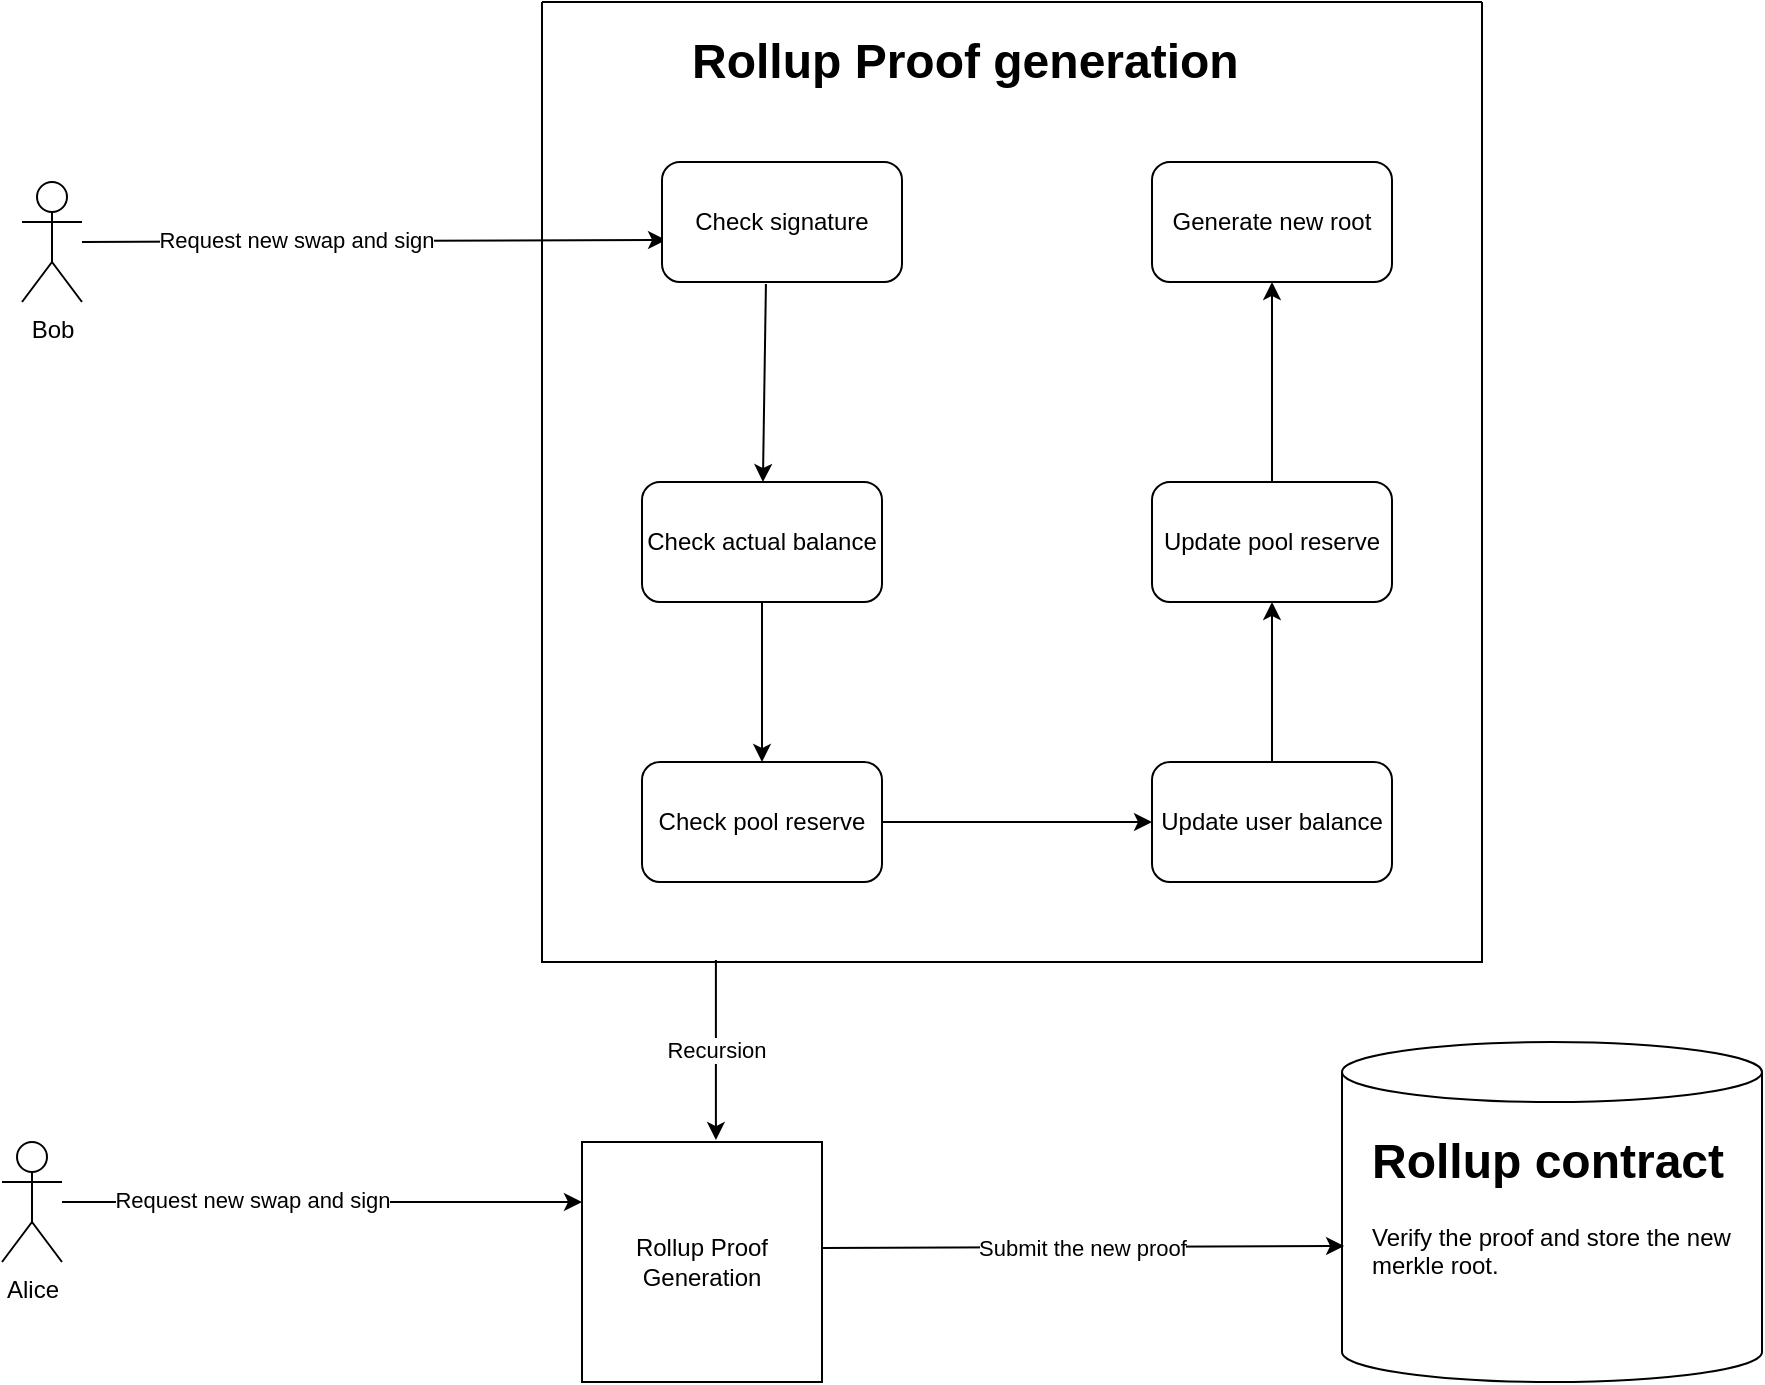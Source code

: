 <mxfile>
    <diagram id="9t62fphV6wk2fh-ekMFj" name="Page-1">
        <mxGraphModel dx="1709" dy="892" grid="1" gridSize="10" guides="1" tooltips="1" connect="1" arrows="1" fold="1" page="1" pageScale="1" pageWidth="1169" pageHeight="827" math="0" shadow="0">
            <root>
                <mxCell id="0"/>
                <mxCell id="1" parent="0"/>
                <mxCell id="35" value="" style="edgeStyle=none;html=1;entryX=0.017;entryY=0.65;entryDx=0;entryDy=0;entryPerimeter=0;" edge="1" parent="1" source="12" target="38">
                    <mxGeometry relative="1" as="geometry">
                        <mxPoint x="340" y="110" as="targetPoint"/>
                    </mxGeometry>
                </mxCell>
                <mxCell id="36" value="Request new swap and sign" style="edgeLabel;html=1;align=center;verticalAlign=middle;resizable=0;points=[];" vertex="1" connectable="0" parent="35">
                    <mxGeometry x="-0.27" y="1" relative="1" as="geometry">
                        <mxPoint as="offset"/>
                    </mxGeometry>
                </mxCell>
                <mxCell id="12" value="Bob" style="shape=umlActor;verticalLabelPosition=bottom;verticalAlign=top;html=1;outlineConnect=0;" parent="1" vertex="1">
                    <mxGeometry x="40" y="140" width="30" height="60" as="geometry"/>
                </mxCell>
                <mxCell id="52" value="" style="swimlane;startSize=0;" vertex="1" parent="1">
                    <mxGeometry x="300" y="50" width="470" height="480" as="geometry"/>
                </mxCell>
                <mxCell id="38" value="Check signature" style="rounded=1;whiteSpace=wrap;html=1;" vertex="1" parent="52">
                    <mxGeometry x="60" y="80" width="120" height="60" as="geometry"/>
                </mxCell>
                <mxCell id="39" value="Check actual balance" style="rounded=1;whiteSpace=wrap;html=1;" vertex="1" parent="52">
                    <mxGeometry x="50" y="240" width="120" height="60" as="geometry"/>
                </mxCell>
                <mxCell id="40" value="" style="endArrow=classic;html=1;exitX=0.433;exitY=1.017;exitDx=0;exitDy=0;exitPerimeter=0;" edge="1" parent="52" source="38" target="39">
                    <mxGeometry width="50" height="50" relative="1" as="geometry">
                        <mxPoint x="280" y="480" as="sourcePoint"/>
                        <mxPoint x="330" y="430" as="targetPoint"/>
                    </mxGeometry>
                </mxCell>
                <mxCell id="44" value="Check pool reserve" style="whiteSpace=wrap;html=1;fillColor=rgb(255, 255, 255);rounded=1;" vertex="1" parent="52">
                    <mxGeometry x="50" y="380" width="120" height="60" as="geometry"/>
                </mxCell>
                <mxCell id="45" value="" style="edgeStyle=none;html=1;" edge="1" parent="52" source="39" target="44">
                    <mxGeometry relative="1" as="geometry"/>
                </mxCell>
                <mxCell id="46" value="Update user balance" style="whiteSpace=wrap;html=1;fillColor=rgb(255, 255, 255);rounded=1;" vertex="1" parent="52">
                    <mxGeometry x="305" y="380" width="120" height="60" as="geometry"/>
                </mxCell>
                <mxCell id="47" value="" style="edgeStyle=none;html=1;" edge="1" parent="52" source="44" target="46">
                    <mxGeometry relative="1" as="geometry"/>
                </mxCell>
                <mxCell id="48" value="Update pool reserve" style="whiteSpace=wrap;html=1;fillColor=rgb(255, 255, 255);rounded=1;" vertex="1" parent="52">
                    <mxGeometry x="305" y="240" width="120" height="60" as="geometry"/>
                </mxCell>
                <mxCell id="49" value="" style="edgeStyle=none;html=1;" edge="1" parent="52" source="46" target="48">
                    <mxGeometry relative="1" as="geometry"/>
                </mxCell>
                <mxCell id="50" value="Generate new root" style="whiteSpace=wrap;html=1;fillColor=rgb(255, 255, 255);rounded=1;" vertex="1" parent="52">
                    <mxGeometry x="305" y="80" width="120" height="60" as="geometry"/>
                </mxCell>
                <mxCell id="51" value="" style="edgeStyle=none;html=1;" edge="1" parent="52" source="48" target="50">
                    <mxGeometry relative="1" as="geometry"/>
                </mxCell>
                <mxCell id="53" value="&lt;h1&gt;Rollup Proof generation&lt;br&gt;&lt;br&gt;&lt;/h1&gt;" style="text;html=1;strokeColor=none;fillColor=none;spacing=5;spacingTop=-20;whiteSpace=wrap;overflow=hidden;rounded=0;" vertex="1" parent="52">
                    <mxGeometry x="70" y="10" width="330" height="50" as="geometry"/>
                </mxCell>
                <mxCell id="57" value="Alice" style="shape=umlActor;verticalLabelPosition=bottom;verticalAlign=top;html=1;outlineConnect=0;" vertex="1" parent="1">
                    <mxGeometry x="30" y="620" width="30" height="60" as="geometry"/>
                </mxCell>
                <mxCell id="74" value="Rollup Proof Generation" style="whiteSpace=wrap;html=1;aspect=fixed;" vertex="1" parent="1">
                    <mxGeometry x="320" y="620" width="120" height="120" as="geometry"/>
                </mxCell>
                <mxCell id="75" value="" style="edgeStyle=none;html=1;entryX=0;entryY=0.25;entryDx=0;entryDy=0;" edge="1" parent="1" source="57" target="74">
                    <mxGeometry relative="1" as="geometry">
                        <mxPoint x="70" y="640" as="sourcePoint"/>
                        <mxPoint x="372.04" y="179" as="targetPoint"/>
                    </mxGeometry>
                </mxCell>
                <mxCell id="76" value="Request new swap and sign" style="edgeLabel;html=1;align=center;verticalAlign=middle;resizable=0;points=[];" vertex="1" connectable="0" parent="75">
                    <mxGeometry x="-0.27" y="1" relative="1" as="geometry">
                        <mxPoint as="offset"/>
                    </mxGeometry>
                </mxCell>
                <mxCell id="79" value="Recursion" style="endArrow=classic;html=1;exitX=0.185;exitY=0.998;exitDx=0;exitDy=0;exitPerimeter=0;entryX=0.558;entryY=-0.008;entryDx=0;entryDy=0;entryPerimeter=0;" edge="1" parent="1" source="52" target="74">
                    <mxGeometry width="50" height="50" relative="1" as="geometry">
                        <mxPoint x="560" y="470" as="sourcePoint"/>
                        <mxPoint x="610" y="420" as="targetPoint"/>
                    </mxGeometry>
                </mxCell>
                <mxCell id="80" value="" style="shape=cylinder3;whiteSpace=wrap;html=1;boundedLbl=1;backgroundOutline=1;size=15;" vertex="1" parent="1">
                    <mxGeometry x="700" y="570" width="210" height="170" as="geometry"/>
                </mxCell>
                <mxCell id="81" value="&lt;h1&gt;Rollup contract&lt;/h1&gt;&lt;p&gt;Verify the proof and store the new merkle root.&lt;/p&gt;" style="text;html=1;strokeColor=none;fillColor=none;spacing=5;spacingTop=-20;whiteSpace=wrap;overflow=hidden;rounded=0;" vertex="1" parent="1">
                    <mxGeometry x="710" y="610" width="190" height="120" as="geometry"/>
                </mxCell>
                <mxCell id="82" value="Submit the new proof" style="endArrow=classic;html=1;exitX=1;exitY=0.442;exitDx=0;exitDy=0;exitPerimeter=0;entryX=0.005;entryY=0.6;entryDx=0;entryDy=0;entryPerimeter=0;" edge="1" parent="1" source="74" target="80">
                    <mxGeometry width="50" height="50" relative="1" as="geometry">
                        <mxPoint x="560" y="470" as="sourcePoint"/>
                        <mxPoint x="610" y="420" as="targetPoint"/>
                    </mxGeometry>
                </mxCell>
            </root>
        </mxGraphModel>
    </diagram>
</mxfile>